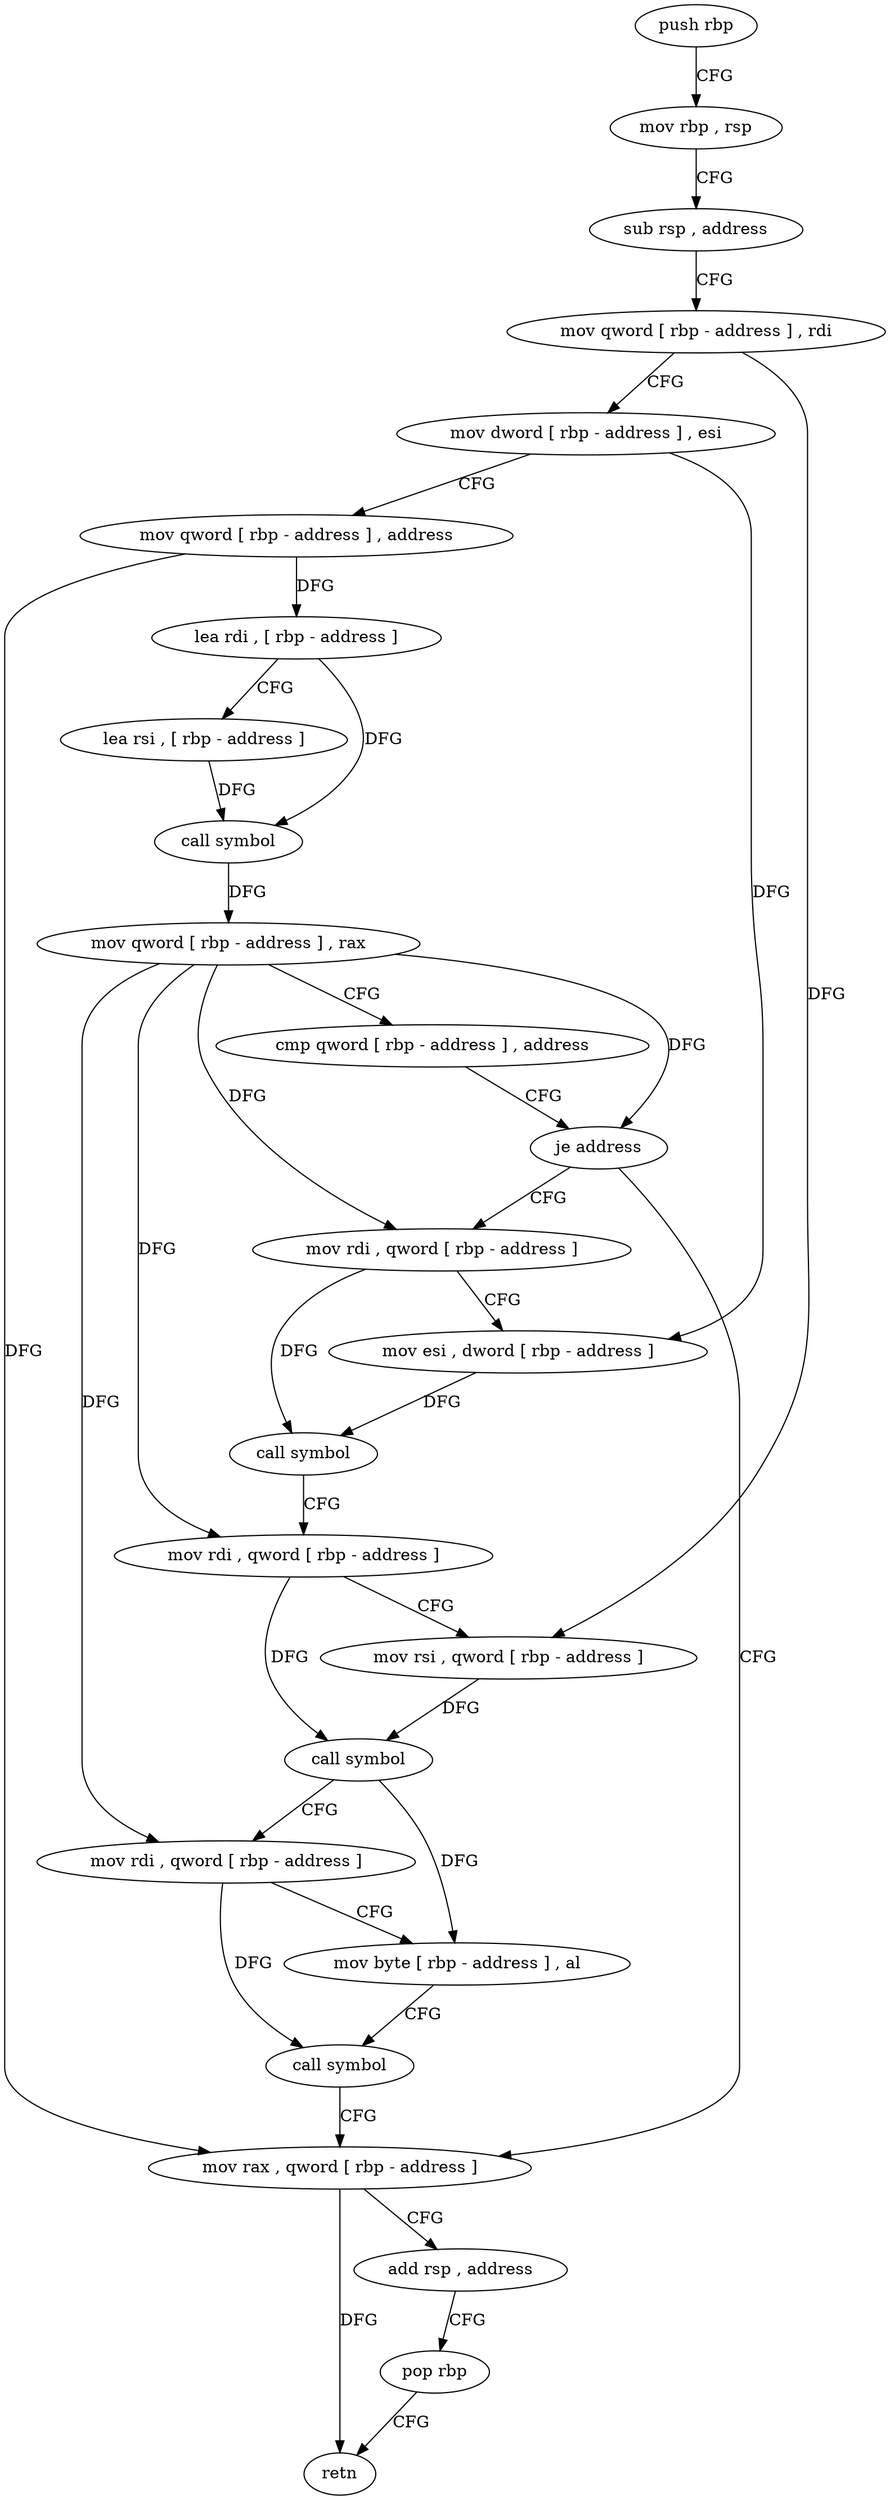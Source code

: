 digraph "func" {
"123568" [label = "push rbp" ]
"123569" [label = "mov rbp , rsp" ]
"123572" [label = "sub rsp , address" ]
"123576" [label = "mov qword [ rbp - address ] , rdi" ]
"123580" [label = "mov dword [ rbp - address ] , esi" ]
"123583" [label = "mov qword [ rbp - address ] , address" ]
"123591" [label = "lea rdi , [ rbp - address ]" ]
"123595" [label = "lea rsi , [ rbp - address ]" ]
"123599" [label = "call symbol" ]
"123604" [label = "mov qword [ rbp - address ] , rax" ]
"123608" [label = "cmp qword [ rbp - address ] , address" ]
"123613" [label = "je address" ]
"123656" [label = "mov rax , qword [ rbp - address ]" ]
"123619" [label = "mov rdi , qword [ rbp - address ]" ]
"123660" [label = "add rsp , address" ]
"123664" [label = "pop rbp" ]
"123665" [label = "retn" ]
"123623" [label = "mov esi , dword [ rbp - address ]" ]
"123626" [label = "call symbol" ]
"123631" [label = "mov rdi , qword [ rbp - address ]" ]
"123635" [label = "mov rsi , qword [ rbp - address ]" ]
"123639" [label = "call symbol" ]
"123644" [label = "mov rdi , qword [ rbp - address ]" ]
"123648" [label = "mov byte [ rbp - address ] , al" ]
"123651" [label = "call symbol" ]
"123568" -> "123569" [ label = "CFG" ]
"123569" -> "123572" [ label = "CFG" ]
"123572" -> "123576" [ label = "CFG" ]
"123576" -> "123580" [ label = "CFG" ]
"123576" -> "123635" [ label = "DFG" ]
"123580" -> "123583" [ label = "CFG" ]
"123580" -> "123623" [ label = "DFG" ]
"123583" -> "123591" [ label = "DFG" ]
"123583" -> "123656" [ label = "DFG" ]
"123591" -> "123595" [ label = "CFG" ]
"123591" -> "123599" [ label = "DFG" ]
"123595" -> "123599" [ label = "DFG" ]
"123599" -> "123604" [ label = "DFG" ]
"123604" -> "123608" [ label = "CFG" ]
"123604" -> "123613" [ label = "DFG" ]
"123604" -> "123619" [ label = "DFG" ]
"123604" -> "123631" [ label = "DFG" ]
"123604" -> "123644" [ label = "DFG" ]
"123608" -> "123613" [ label = "CFG" ]
"123613" -> "123656" [ label = "CFG" ]
"123613" -> "123619" [ label = "CFG" ]
"123656" -> "123660" [ label = "CFG" ]
"123656" -> "123665" [ label = "DFG" ]
"123619" -> "123623" [ label = "CFG" ]
"123619" -> "123626" [ label = "DFG" ]
"123660" -> "123664" [ label = "CFG" ]
"123664" -> "123665" [ label = "CFG" ]
"123623" -> "123626" [ label = "DFG" ]
"123626" -> "123631" [ label = "CFG" ]
"123631" -> "123635" [ label = "CFG" ]
"123631" -> "123639" [ label = "DFG" ]
"123635" -> "123639" [ label = "DFG" ]
"123639" -> "123644" [ label = "CFG" ]
"123639" -> "123648" [ label = "DFG" ]
"123644" -> "123648" [ label = "CFG" ]
"123644" -> "123651" [ label = "DFG" ]
"123648" -> "123651" [ label = "CFG" ]
"123651" -> "123656" [ label = "CFG" ]
}
